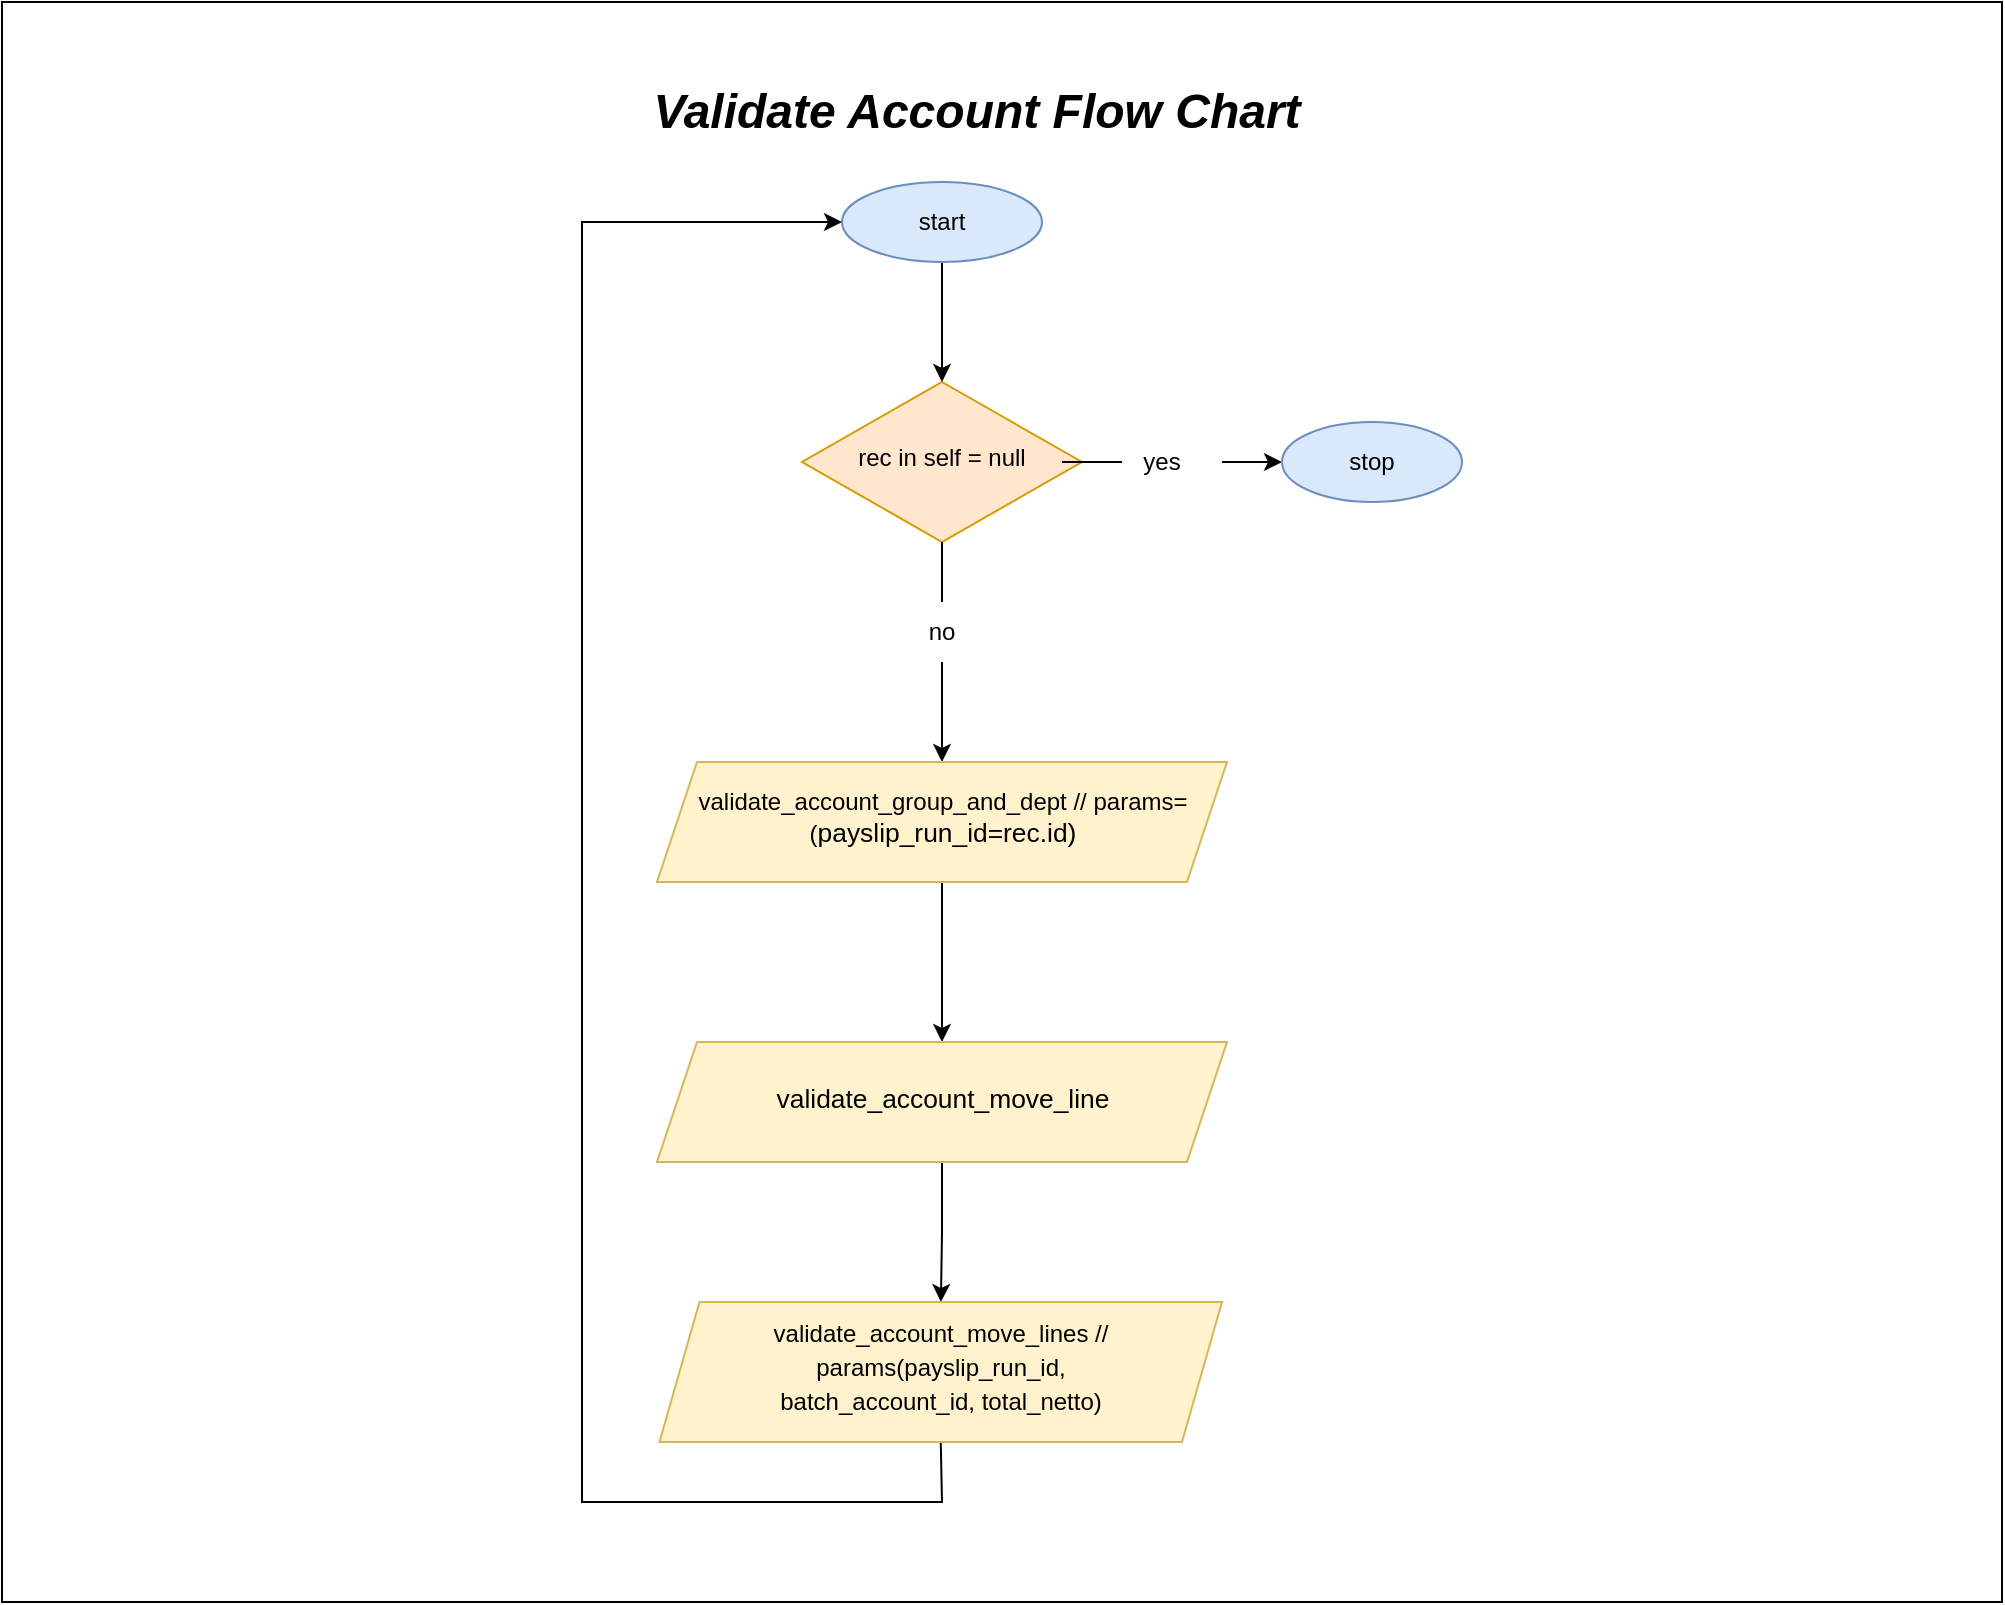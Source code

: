 <mxfile version="20.8.5" type="github">
  <diagram id="C5RBs43oDa-KdzZeNtuy" name="Page-1">
    <mxGraphModel dx="2415" dy="810" grid="1" gridSize="10" guides="1" tooltips="1" connect="1" arrows="1" fold="1" page="1" pageScale="1" pageWidth="827" pageHeight="1169" background="none" math="0" shadow="0">
      <root>
        <mxCell id="WIyWlLk6GJQsqaUBKTNV-0" />
        <mxCell id="WIyWlLk6GJQsqaUBKTNV-1" parent="WIyWlLk6GJQsqaUBKTNV-0" />
        <mxCell id="aN4EpTosuZWdTkNdSvx--3" value="" style="edgeStyle=orthogonalEdgeStyle;rounded=0;orthogonalLoop=1;jettySize=auto;html=1;startArrow=none;" parent="WIyWlLk6GJQsqaUBKTNV-1" source="aN4EpTosuZWdTkNdSvx--8" target="aN4EpTosuZWdTkNdSvx--2" edge="1">
          <mxGeometry relative="1" as="geometry" />
        </mxCell>
        <mxCell id="aN4EpTosuZWdTkNdSvx--5" value="" style="edgeStyle=orthogonalEdgeStyle;rounded=0;orthogonalLoop=1;jettySize=auto;html=1;startArrow=none;" parent="WIyWlLk6GJQsqaUBKTNV-1" source="aN4EpTosuZWdTkNdSvx--6" edge="1">
          <mxGeometry relative="1" as="geometry">
            <mxPoint x="510" y="280" as="targetPoint" />
          </mxGeometry>
        </mxCell>
        <mxCell id="WIyWlLk6GJQsqaUBKTNV-6" value="rec in self = null" style="rhombus;whiteSpace=wrap;html=1;shadow=0;fontFamily=Helvetica;fontSize=12;align=center;strokeWidth=1;spacing=6;spacingTop=-4;fillColor=#ffe6cc;strokeColor=#d79b00;" parent="WIyWlLk6GJQsqaUBKTNV-1" vertex="1">
          <mxGeometry x="270" y="240" width="140" height="80" as="geometry" />
        </mxCell>
        <mxCell id="aN4EpTosuZWdTkNdSvx--1" value="" style="edgeStyle=orthogonalEdgeStyle;rounded=0;orthogonalLoop=1;jettySize=auto;html=1;" parent="WIyWlLk6GJQsqaUBKTNV-1" source="aN4EpTosuZWdTkNdSvx--0" target="WIyWlLk6GJQsqaUBKTNV-6" edge="1">
          <mxGeometry relative="1" as="geometry" />
        </mxCell>
        <mxCell id="aN4EpTosuZWdTkNdSvx--0" value="start" style="ellipse;whiteSpace=wrap;html=1;fillColor=#dae8fc;strokeColor=#6c8ebf;" parent="WIyWlLk6GJQsqaUBKTNV-1" vertex="1">
          <mxGeometry x="290" y="140" width="100" height="40" as="geometry" />
        </mxCell>
        <mxCell id="aN4EpTosuZWdTkNdSvx--13" value="" style="edgeStyle=orthogonalEdgeStyle;rounded=0;orthogonalLoop=1;jettySize=auto;html=1;" parent="WIyWlLk6GJQsqaUBKTNV-1" source="aN4EpTosuZWdTkNdSvx--2" target="aN4EpTosuZWdTkNdSvx--12" edge="1">
          <mxGeometry relative="1" as="geometry" />
        </mxCell>
        <mxCell id="aN4EpTosuZWdTkNdSvx--2" value="validate_account_group_and_dept // params=(&lt;span style=&quot;font-size: 13.2px;&quot;&gt;payslip_run_id=rec.id&lt;/span&gt;&lt;span style=&quot;font-size: 13.2px;&quot;&gt;)&lt;/span&gt;" style="shape=parallelogram;perimeter=parallelogramPerimeter;whiteSpace=wrap;html=1;fixedSize=1;shadow=0;strokeWidth=1;spacing=6;spacingTop=-4;fillColor=#fff2cc;strokeColor=#d6b656;" parent="WIyWlLk6GJQsqaUBKTNV-1" vertex="1">
          <mxGeometry x="197.5" y="430" width="285" height="60" as="geometry" />
        </mxCell>
        <mxCell id="aN4EpTosuZWdTkNdSvx--7" value="" style="edgeStyle=orthogonalEdgeStyle;rounded=0;orthogonalLoop=1;jettySize=auto;html=1;endArrow=none;" parent="WIyWlLk6GJQsqaUBKTNV-1" source="WIyWlLk6GJQsqaUBKTNV-6" target="aN4EpTosuZWdTkNdSvx--6" edge="1">
          <mxGeometry relative="1" as="geometry">
            <mxPoint x="410" y="280" as="sourcePoint" />
            <mxPoint x="510" y="280" as="targetPoint" />
          </mxGeometry>
        </mxCell>
        <mxCell id="aN4EpTosuZWdTkNdSvx--6" value="yes" style="text;html=1;strokeColor=none;fillColor=none;align=center;verticalAlign=middle;whiteSpace=wrap;rounded=0;" parent="WIyWlLk6GJQsqaUBKTNV-1" vertex="1">
          <mxGeometry x="420" y="265" width="60" height="30" as="geometry" />
        </mxCell>
        <mxCell id="aN4EpTosuZWdTkNdSvx--9" value="" style="edgeStyle=orthogonalEdgeStyle;rounded=0;orthogonalLoop=1;jettySize=auto;html=1;endArrow=none;" parent="WIyWlLk6GJQsqaUBKTNV-1" source="WIyWlLk6GJQsqaUBKTNV-6" target="aN4EpTosuZWdTkNdSvx--8" edge="1">
          <mxGeometry relative="1" as="geometry">
            <mxPoint x="340" y="320" as="sourcePoint" />
            <mxPoint x="340" y="410" as="targetPoint" />
          </mxGeometry>
        </mxCell>
        <mxCell id="aN4EpTosuZWdTkNdSvx--8" value="no" style="text;html=1;strokeColor=none;fillColor=none;align=center;verticalAlign=middle;whiteSpace=wrap;rounded=0;" parent="WIyWlLk6GJQsqaUBKTNV-1" vertex="1">
          <mxGeometry x="310" y="350" width="60" height="30" as="geometry" />
        </mxCell>
        <mxCell id="aN4EpTosuZWdTkNdSvx--10" value="stop" style="ellipse;whiteSpace=wrap;html=1;fillColor=#dae8fc;strokeColor=#6c8ebf;" parent="WIyWlLk6GJQsqaUBKTNV-1" vertex="1">
          <mxGeometry x="510" y="260" width="90" height="40" as="geometry" />
        </mxCell>
        <mxCell id="aN4EpTosuZWdTkNdSvx--18" value="" style="edgeStyle=orthogonalEdgeStyle;rounded=0;orthogonalLoop=1;jettySize=auto;html=1;" parent="WIyWlLk6GJQsqaUBKTNV-1" source="aN4EpTosuZWdTkNdSvx--12" target="aN4EpTosuZWdTkNdSvx--17" edge="1">
          <mxGeometry relative="1" as="geometry" />
        </mxCell>
        <mxCell id="aN4EpTosuZWdTkNdSvx--12" value="&lt;div style=&quot;font-size: 13.2px; line-height: 17px;&quot;&gt;validate_account_move_line&lt;/div&gt;" style="shape=parallelogram;perimeter=parallelogramPerimeter;whiteSpace=wrap;html=1;fixedSize=1;shadow=0;strokeWidth=1;spacing=6;spacingTop=-4;fillColor=#fff2cc;strokeColor=#d6b656;" parent="WIyWlLk6GJQsqaUBKTNV-1" vertex="1">
          <mxGeometry x="197.5" y="570" width="285" height="60" as="geometry" />
        </mxCell>
        <mxCell id="aN4EpTosuZWdTkNdSvx--14" value="" style="endArrow=classic;html=1;rounded=0;entryX=0;entryY=0.5;entryDx=0;entryDy=0;exitX=0.5;exitY=1;exitDx=0;exitDy=0;" parent="WIyWlLk6GJQsqaUBKTNV-1" source="aN4EpTosuZWdTkNdSvx--17" target="aN4EpTosuZWdTkNdSvx--0" edge="1">
          <mxGeometry width="50" height="50" relative="1" as="geometry">
            <mxPoint x="150" y="760" as="sourcePoint" />
            <mxPoint x="240" y="160" as="targetPoint" />
            <Array as="points">
              <mxPoint x="340" y="800" />
              <mxPoint x="260" y="800" />
              <mxPoint x="160" y="800" />
              <mxPoint x="160" y="670" />
              <mxPoint x="160" y="160" />
            </Array>
          </mxGeometry>
        </mxCell>
        <mxCell id="aN4EpTosuZWdTkNdSvx--15" value="&lt;b&gt;&lt;i&gt;&lt;font style=&quot;font-size: 24px;&quot;&gt;Validate Account Flow Chart&lt;/font&gt;&lt;/i&gt;&lt;/b&gt;" style="text;html=1;strokeColor=none;fillColor=none;align=center;verticalAlign=middle;whiteSpace=wrap;rounded=0;" parent="WIyWlLk6GJQsqaUBKTNV-1" vertex="1">
          <mxGeometry x="180" y="90" width="355" height="30" as="geometry" />
        </mxCell>
        <mxCell id="aN4EpTosuZWdTkNdSvx--17" value="&lt;div style=&quot;line-height: 17px;&quot;&gt;&lt;font style=&quot;font-size: 12px;&quot;&gt;validate_account_move_lines //&lt;/font&gt;&lt;/div&gt;&lt;div style=&quot;line-height: 17px;&quot;&gt;&lt;font style=&quot;font-size: 12px;&quot;&gt;&amp;nbsp;params(payslip_run_id,&amp;nbsp;&lt;/font&gt;&lt;/div&gt;&lt;div style=&quot;line-height: 17px;&quot;&gt;&lt;font style=&quot;font-size: 12px;&quot;&gt;batch_account_id, total_netto)&lt;/font&gt;&lt;/div&gt;" style="shape=parallelogram;perimeter=parallelogramPerimeter;whiteSpace=wrap;html=1;fixedSize=1;shadow=0;strokeWidth=1;spacing=6;spacingTop=-4;fillColor=#fff2cc;strokeColor=#d6b656;" parent="WIyWlLk6GJQsqaUBKTNV-1" vertex="1">
          <mxGeometry x="198.75" y="700" width="281.25" height="70" as="geometry" />
        </mxCell>
        <mxCell id="9euy_WQANy8e1nCd3_2n-0" value="" style="rounded=0;whiteSpace=wrap;html=1;fillColor=none;" vertex="1" parent="WIyWlLk6GJQsqaUBKTNV-1">
          <mxGeometry x="-130" y="50" width="1000" height="800" as="geometry" />
        </mxCell>
      </root>
    </mxGraphModel>
  </diagram>
</mxfile>
